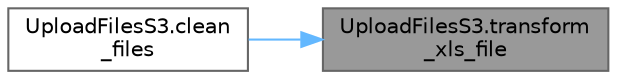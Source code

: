 digraph "UploadFilesS3.transform_xls_file"
{
 // LATEX_PDF_SIZE
  bgcolor="transparent";
  edge [fontname=Helvetica,fontsize=10,labelfontname=Helvetica,labelfontsize=10];
  node [fontname=Helvetica,fontsize=10,shape=box,height=0.2,width=0.4];
  rankdir="RL";
  Node1 [id="Node000001",label="UploadFilesS3.transform\l_xls_file",height=0.2,width=0.4,color="gray40", fillcolor="grey60", style="filled", fontcolor="black",tooltip=" "];
  Node1 -> Node2 [id="edge1_Node000001_Node000002",dir="back",color="steelblue1",style="solid",tooltip=" "];
  Node2 [id="Node000002",label="UploadFilesS3.clean\l_files",height=0.2,width=0.4,color="grey40", fillcolor="white", style="filled",URL="$namespace_upload_files_s3.html#a57f56cd91f1a76d464bb3b0212658bd8",tooltip=" "];
}
